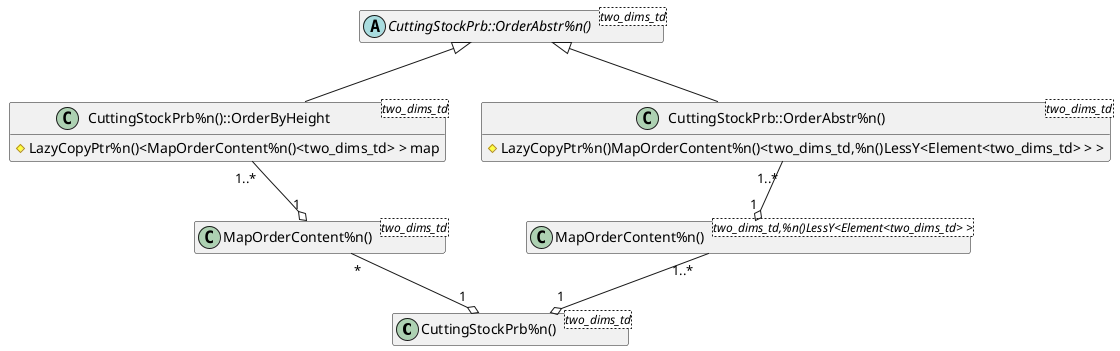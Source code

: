 {
  "sha1": "3zf2bbacuo0ieg8jpjhblopg1h1dxeo",
  "insertion": {
    "when": "2024-05-30T20:48:20.390Z",
    "user": "plantuml@gmail.com"
  }
}
@startuml
skinparam svek true
hide empty members
class "CuttingStockPrb%n()<two_dims_td>" as csprob2dtd
abstract class "CuttingStockPrb::OrderAbstr%n()<two_dims_td>" as orderabstr2dtd
class "CuttingStockPrb%n()::OrderByHeight<two_dims_td>" as orderbyheight2dtd {
#LazyCopyPtr%n()<MapOrderContent%n()<two_dims_td> > map
}
class "CuttingStockPrb::OrderAbstr%n()<two_dims_td>" as orderbywidth2dtd {
#LazyCopyPtr%n()MapOrderContent%n()<two_dims_td,%n()LessY<Element<two_dims_td> > >
}
class "MapOrderContent%n()<two_dims_td>" as contentx
class "MapOrderContent%n()<two_dims_td,%n()LessY<Element<two_dims_td> >>" as contenty
orderabstr2dtd <|-- orderbyheight2dtd
orderabstr2dtd <|-- orderbywidth2dtd
orderbyheight2dtd "1..*" --o "1" contentx
orderbywidth2dtd "1..*" --o "1" contenty
contentx "*" --o "1" csprob2dtd
contenty "1..*" --o "1" csprob2dtd
@enduml
